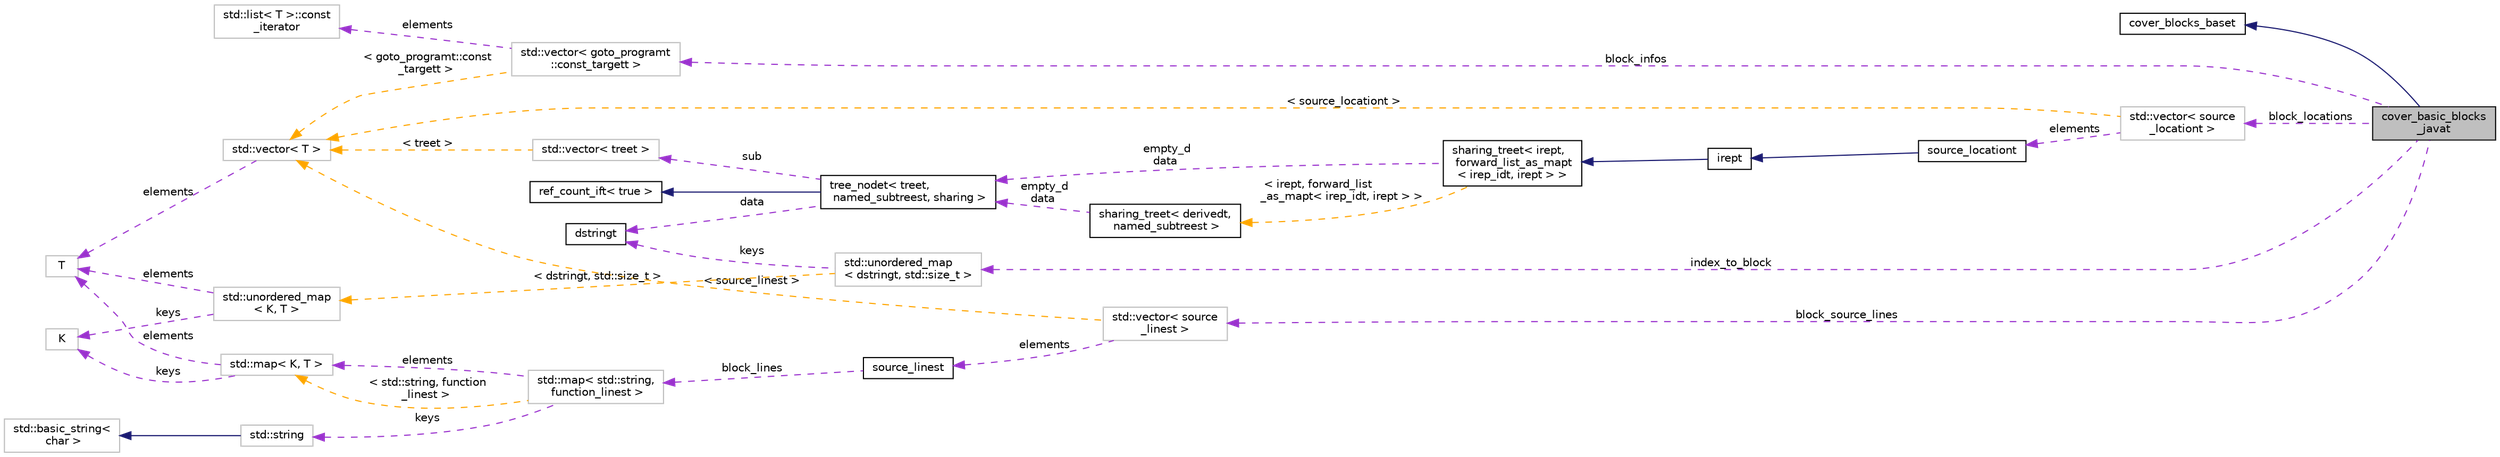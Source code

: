 digraph "cover_basic_blocks_javat"
{
 // LATEX_PDF_SIZE
  bgcolor="transparent";
  edge [fontname="Helvetica",fontsize="10",labelfontname="Helvetica",labelfontsize="10"];
  node [fontname="Helvetica",fontsize="10",shape=record];
  rankdir="LR";
  Node1 [label="cover_basic_blocks\l_javat",height=0.2,width=0.4,color="black", fillcolor="grey75", style="filled", fontcolor="black",tooltip=" "];
  Node2 -> Node1 [dir="back",color="midnightblue",fontsize="10",style="solid",fontname="Helvetica"];
  Node2 [label="cover_blocks_baset",height=0.2,width=0.4,color="black",URL="$classcover__blocks__baset.html",tooltip=" "];
  Node3 -> Node1 [dir="back",color="darkorchid3",fontsize="10",style="dashed",label=" block_infos" ,fontname="Helvetica"];
  Node3 [label="std::vector\< goto_programt\l::const_targett \>",height=0.2,width=0.4,color="grey75",tooltip=" "];
  Node4 -> Node3 [dir="back",color="darkorchid3",fontsize="10",style="dashed",label=" elements" ,fontname="Helvetica"];
  Node4 [label="std::list\< T \>::const\l_iterator",height=0.2,width=0.4,color="grey75",tooltip="STL iterator class."];
  Node5 -> Node3 [dir="back",color="orange",fontsize="10",style="dashed",label=" \< goto_programt::const\l_targett \>" ,fontname="Helvetica"];
  Node5 [label="std::vector\< T \>",height=0.2,width=0.4,color="grey75",tooltip="STL class."];
  Node6 -> Node5 [dir="back",color="darkorchid3",fontsize="10",style="dashed",label=" elements" ,fontname="Helvetica"];
  Node6 [label="T",height=0.2,width=0.4,color="grey75",tooltip=" "];
  Node7 -> Node1 [dir="back",color="darkorchid3",fontsize="10",style="dashed",label=" index_to_block" ,fontname="Helvetica"];
  Node7 [label="std::unordered_map\l\< dstringt, std::size_t \>",height=0.2,width=0.4,color="grey75",tooltip=" "];
  Node8 -> Node7 [dir="back",color="darkorchid3",fontsize="10",style="dashed",label=" keys" ,fontname="Helvetica"];
  Node8 [label="dstringt",height=0.2,width=0.4,color="black",URL="$classdstringt.html",tooltip="dstringt has one field, an unsigned integer no which is an index into a static table of strings."];
  Node9 -> Node7 [dir="back",color="orange",fontsize="10",style="dashed",label=" \< dstringt, std::size_t \>" ,fontname="Helvetica"];
  Node9 [label="std::unordered_map\l\< K, T \>",height=0.2,width=0.4,color="grey75",tooltip="STL class."];
  Node10 -> Node9 [dir="back",color="darkorchid3",fontsize="10",style="dashed",label=" keys" ,fontname="Helvetica"];
  Node10 [label="K",height=0.2,width=0.4,color="grey75",tooltip=" "];
  Node6 -> Node9 [dir="back",color="darkorchid3",fontsize="10",style="dashed",label=" elements" ,fontname="Helvetica"];
  Node11 -> Node1 [dir="back",color="darkorchid3",fontsize="10",style="dashed",label=" block_source_lines" ,fontname="Helvetica"];
  Node11 [label="std::vector\< source\l_linest \>",height=0.2,width=0.4,color="grey75",tooltip=" "];
  Node12 -> Node11 [dir="back",color="darkorchid3",fontsize="10",style="dashed",label=" elements" ,fontname="Helvetica"];
  Node12 [label="source_linest",height=0.2,width=0.4,color="black",URL="$classsource__linest.html",tooltip=" "];
  Node13 -> Node12 [dir="back",color="darkorchid3",fontsize="10",style="dashed",label=" block_lines" ,fontname="Helvetica"];
  Node13 [label="std::map\< std::string,\l function_linest \>",height=0.2,width=0.4,color="grey75",tooltip=" "];
  Node14 -> Node13 [dir="back",color="darkorchid3",fontsize="10",style="dashed",label=" elements" ,fontname="Helvetica"];
  Node14 [label="std::map\< K, T \>",height=0.2,width=0.4,color="grey75",tooltip="STL class."];
  Node10 -> Node14 [dir="back",color="darkorchid3",fontsize="10",style="dashed",label=" keys" ,fontname="Helvetica"];
  Node6 -> Node14 [dir="back",color="darkorchid3",fontsize="10",style="dashed",label=" elements" ,fontname="Helvetica"];
  Node15 -> Node13 [dir="back",color="darkorchid3",fontsize="10",style="dashed",label=" keys" ,fontname="Helvetica"];
  Node15 [label="std::string",height=0.2,width=0.4,color="grey75",tooltip="STL class."];
  Node16 -> Node15 [dir="back",color="midnightblue",fontsize="10",style="solid",fontname="Helvetica"];
  Node16 [label="std::basic_string\<\l char \>",height=0.2,width=0.4,color="grey75",tooltip="STL class."];
  Node14 -> Node13 [dir="back",color="orange",fontsize="10",style="dashed",label=" \< std::string, function\l_linest \>" ,fontname="Helvetica"];
  Node5 -> Node11 [dir="back",color="orange",fontsize="10",style="dashed",label=" \< source_linest \>" ,fontname="Helvetica"];
  Node17 -> Node1 [dir="back",color="darkorchid3",fontsize="10",style="dashed",label=" block_locations" ,fontname="Helvetica"];
  Node17 [label="std::vector\< source\l_locationt \>",height=0.2,width=0.4,color="grey75",tooltip=" "];
  Node18 -> Node17 [dir="back",color="darkorchid3",fontsize="10",style="dashed",label=" elements" ,fontname="Helvetica"];
  Node18 [label="source_locationt",height=0.2,width=0.4,color="black",URL="$classsource__locationt.html",tooltip=" "];
  Node19 -> Node18 [dir="back",color="midnightblue",fontsize="10",style="solid",fontname="Helvetica"];
  Node19 [label="irept",height=0.2,width=0.4,color="black",URL="$classirept.html",tooltip="There are a large number of kinds of tree structured or tree-like data in CPROVER."];
  Node20 -> Node19 [dir="back",color="midnightblue",fontsize="10",style="solid",fontname="Helvetica"];
  Node20 [label="sharing_treet\< irept,\l forward_list_as_mapt\l\< irep_idt, irept \> \>",height=0.2,width=0.4,color="black",URL="$classsharing__treet.html",tooltip=" "];
  Node21 -> Node20 [dir="back",color="darkorchid3",fontsize="10",style="dashed",label=" empty_d\ndata" ,fontname="Helvetica"];
  Node21 [label="tree_nodet\< treet,\l named_subtreest, sharing \>",height=0.2,width=0.4,color="black",URL="$classtree__nodet.html",tooltip="A node with data in a tree, it contains:"];
  Node22 -> Node21 [dir="back",color="midnightblue",fontsize="10",style="solid",fontname="Helvetica"];
  Node22 [label="ref_count_ift\< true \>",height=0.2,width=0.4,color="black",URL="$structref__count__ift_3_01true_01_4.html",tooltip=" "];
  Node23 -> Node21 [dir="back",color="darkorchid3",fontsize="10",style="dashed",label=" sub" ,fontname="Helvetica"];
  Node23 [label="std::vector\< treet \>",height=0.2,width=0.4,color="grey75",tooltip=" "];
  Node5 -> Node23 [dir="back",color="orange",fontsize="10",style="dashed",label=" \< treet \>" ,fontname="Helvetica"];
  Node8 -> Node21 [dir="back",color="darkorchid3",fontsize="10",style="dashed",label=" data" ,fontname="Helvetica"];
  Node24 -> Node20 [dir="back",color="orange",fontsize="10",style="dashed",label=" \< irept, forward_list\l_as_mapt\< irep_idt, irept \> \>" ,fontname="Helvetica"];
  Node24 [label="sharing_treet\< derivedt,\l named_subtreest \>",height=0.2,width=0.4,color="black",URL="$classsharing__treet.html",tooltip="Base class for tree-like data structures with sharing."];
  Node21 -> Node24 [dir="back",color="darkorchid3",fontsize="10",style="dashed",label=" empty_d\ndata" ,fontname="Helvetica"];
  Node5 -> Node17 [dir="back",color="orange",fontsize="10",style="dashed",label=" \< source_locationt \>" ,fontname="Helvetica"];
}
